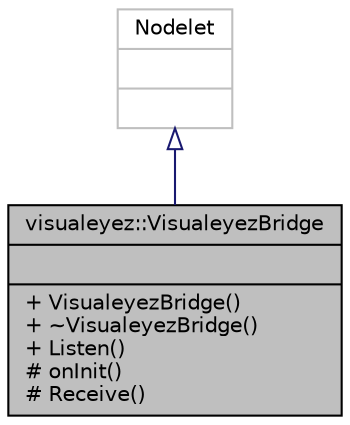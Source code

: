 digraph "visualeyez::VisualeyezBridge"
{
 // LATEX_PDF_SIZE
  edge [fontname="Helvetica",fontsize="10",labelfontname="Helvetica",labelfontsize="10"];
  node [fontname="Helvetica",fontsize="10",shape=record];
  Node1 [label="{visualeyez::VisualeyezBridge\n||+ VisualeyezBridge()\l+ ~VisualeyezBridge()\l+ Listen()\l# onInit()\l# Receive()\l}",height=0.2,width=0.4,color="black", fillcolor="grey75", style="filled", fontcolor="black",tooltip="A class for receiving UDP visualeyez measurements."];
  Node2 -> Node1 [dir="back",color="midnightblue",fontsize="10",style="solid",arrowtail="onormal",fontname="Helvetica"];
  Node2 [label="{Nodelet\n||}",height=0.2,width=0.4,color="grey75", fillcolor="white", style="filled",tooltip=" "];
}
